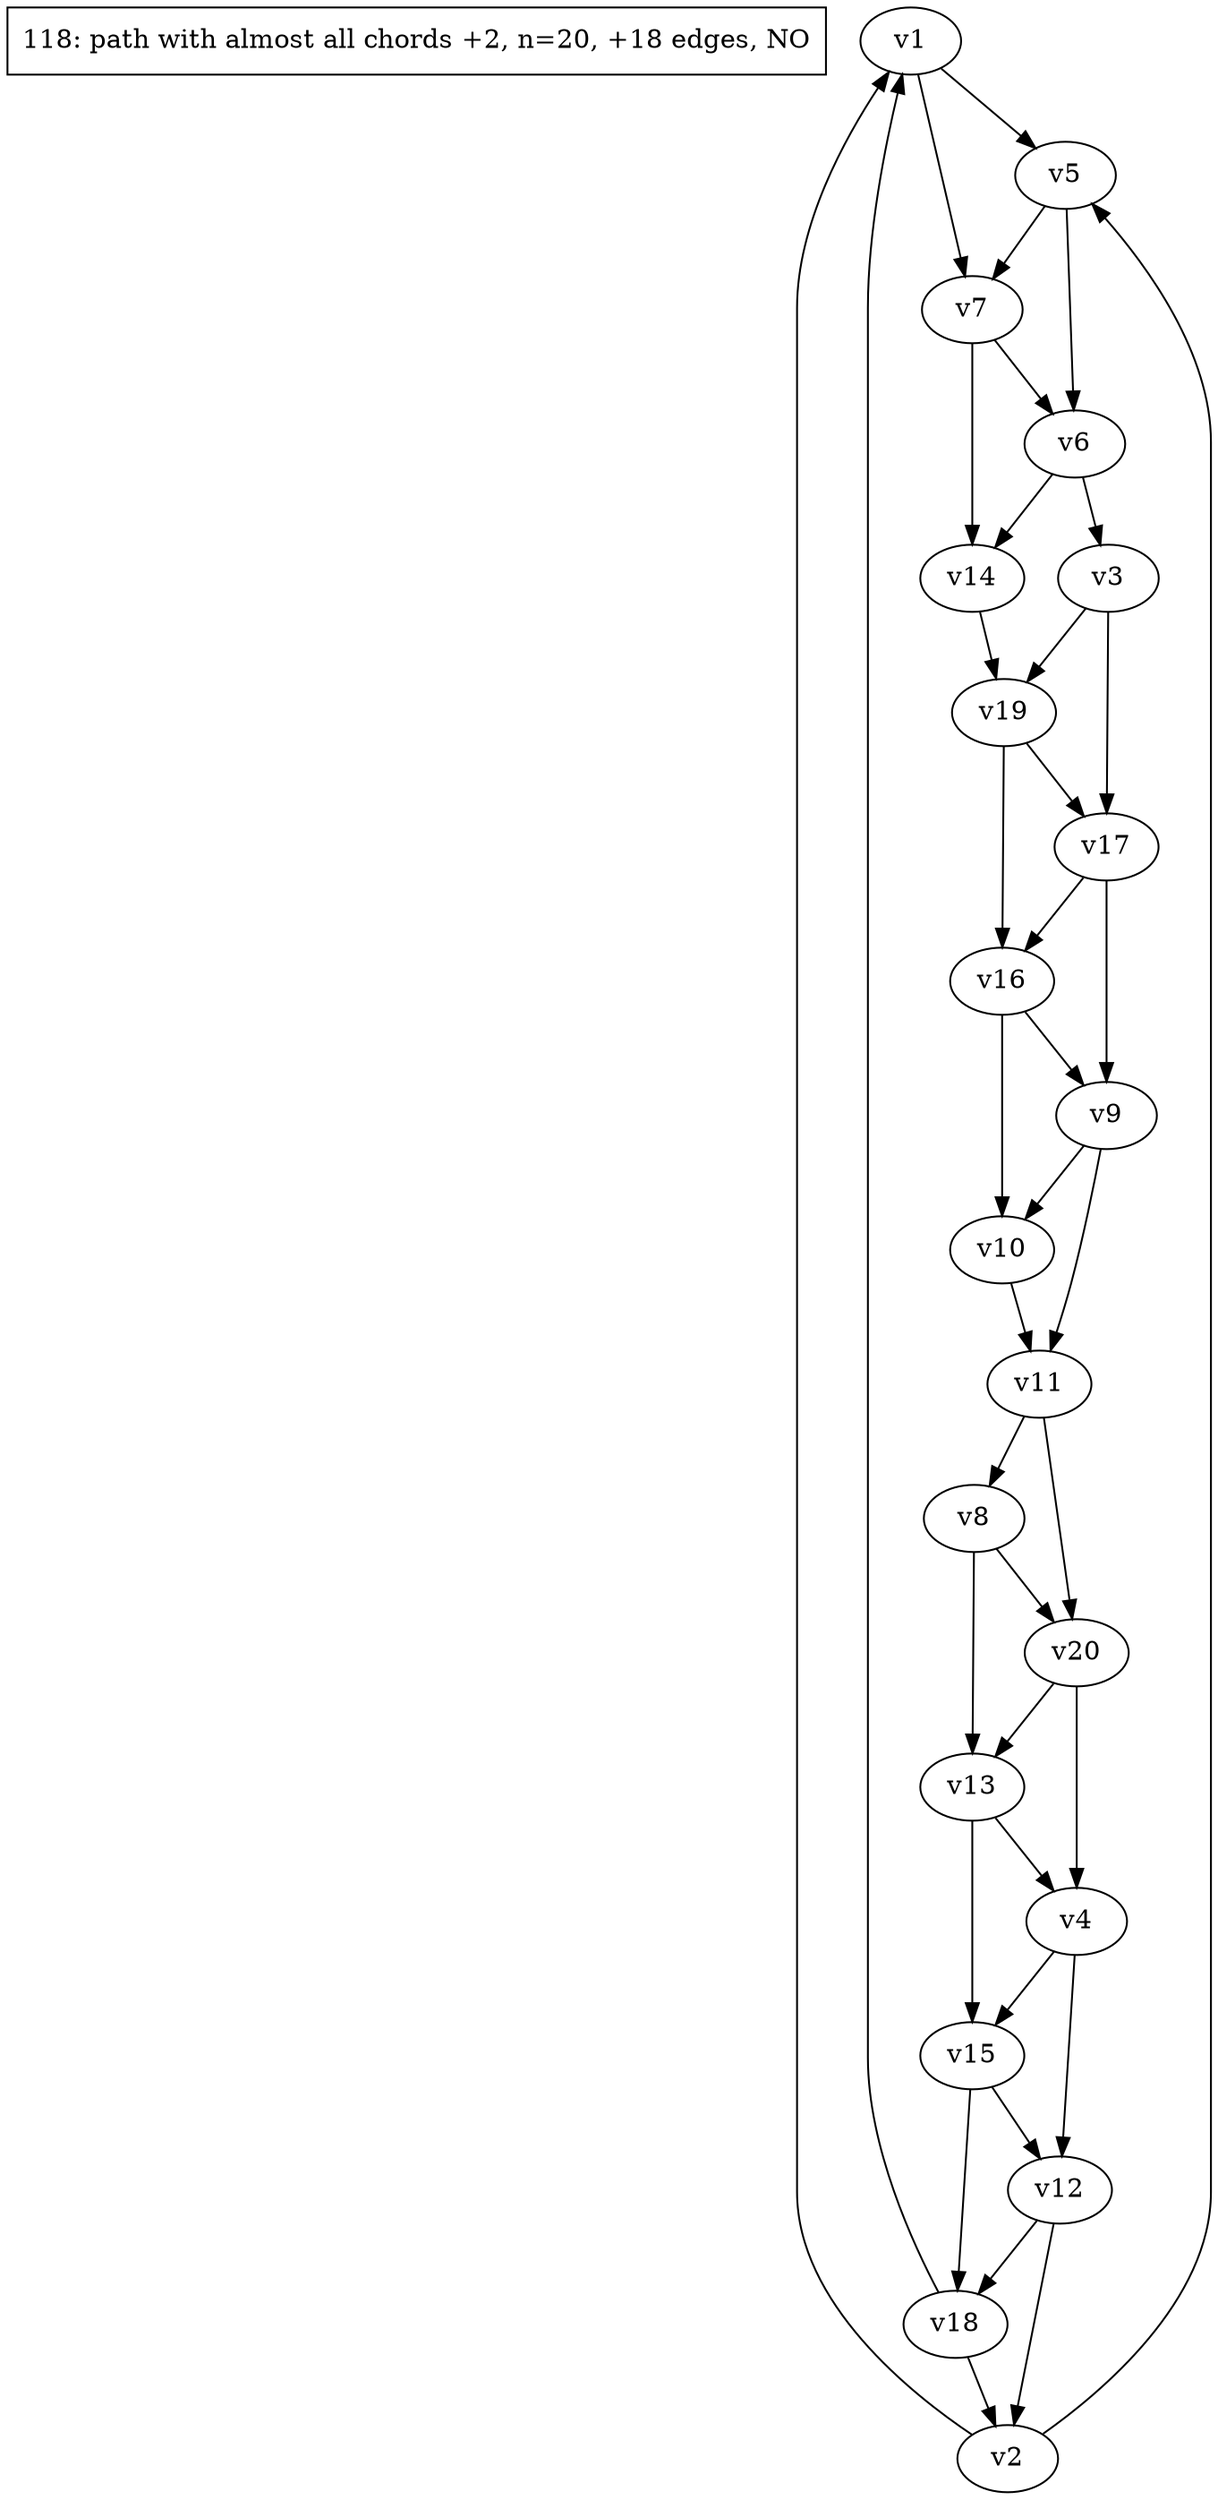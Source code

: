 digraph test118 {
	d[label="118: path with almost all chords +2, n=20, +18 edges, NO" shape=box]
	v1
	v2
	v3
	v4
	v5
	v6
	v7
	v8
	v9
	v10
	v11
	v12
	v13
	v14
	v15
	v16
	v17
	v18
	v19
	v20
	v6 -> v14;
	v11 -> v20;
	v2 -> v1;
	v19 -> v17;
	v5 -> v7;
	v7 -> v6;
	v9 -> v11;
	v16 -> v9;
	v11 -> v8;
	v15 -> v12;
	v3 -> v19;
	v6 -> v3;
	v7 -> v14;
	v1 -> v5;
	v9 -> v10;
	v13 -> v4;
	v20 -> v4;
	v18 -> v1;
	v13 -> v15;
	v16 -> v10;
	v4 -> v12;
	v12 -> v2;
	v17 -> v9;
	v20 -> v13;
	v18 -> v2;
	v17 -> v16;
	v4 -> v15;
	v2 -> v5;
	v1 -> v7;
	v3 -> v17;
	v8 -> v13;
	v14 -> v19;
	v15 -> v18;
	v5 -> v6;
	v8 -> v20;
	v10 -> v11;
	v12 -> v18;
	v19 -> v16;
}
